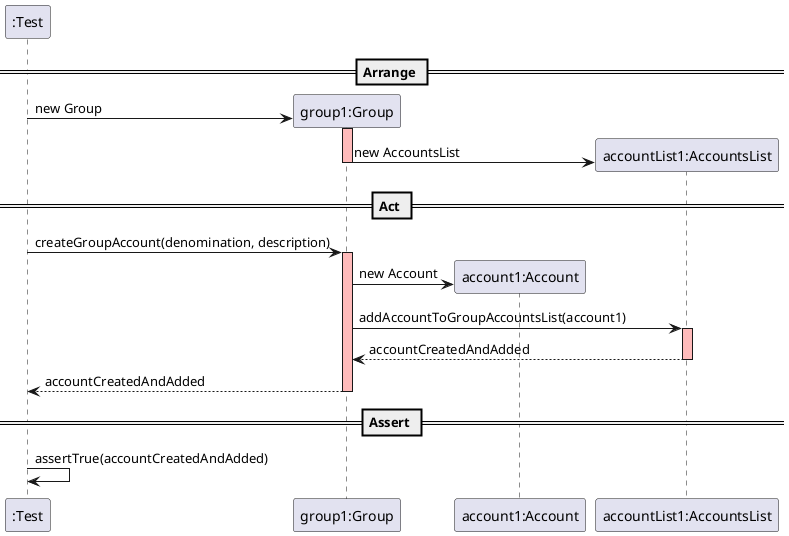 @startuml

create ":Test"

== Arrange ==

create "group1:Group"
":Test" -> "group1:Group" : new Group
activate "group1:Group" #FFBBBB

create "account1:Account"
create "accountList1:AccountsList"
"group1:Group" -> "accountList1:AccountsList" : new AccountsList
deactivate "group1:Group" #FFBBBB

== Act ==

":Test" -> "group1:Group" : createGroupAccount(denomination, description)
activate "group1:Group" #FFBBBB

create "account1:Account"
"group1:Group" -> "account1:Account" : new Account

"group1:Group" -> "accountList1:AccountsList" : addAccountToGroupAccountsList(account1)
activate "accountList1:AccountsList" #FFBBBB

"accountList1:AccountsList" --> "group1:Group" : accountCreatedAndAdded
deactivate "accountList1:AccountsList" #FFBBBB

"group1:Group" --> ":Test" : accountCreatedAndAdded
deactivate "group1:Group" #FFBBBB

== Assert ==

":Test" -> ":Test" : assertTrue(accountCreatedAndAdded)

@enduml
